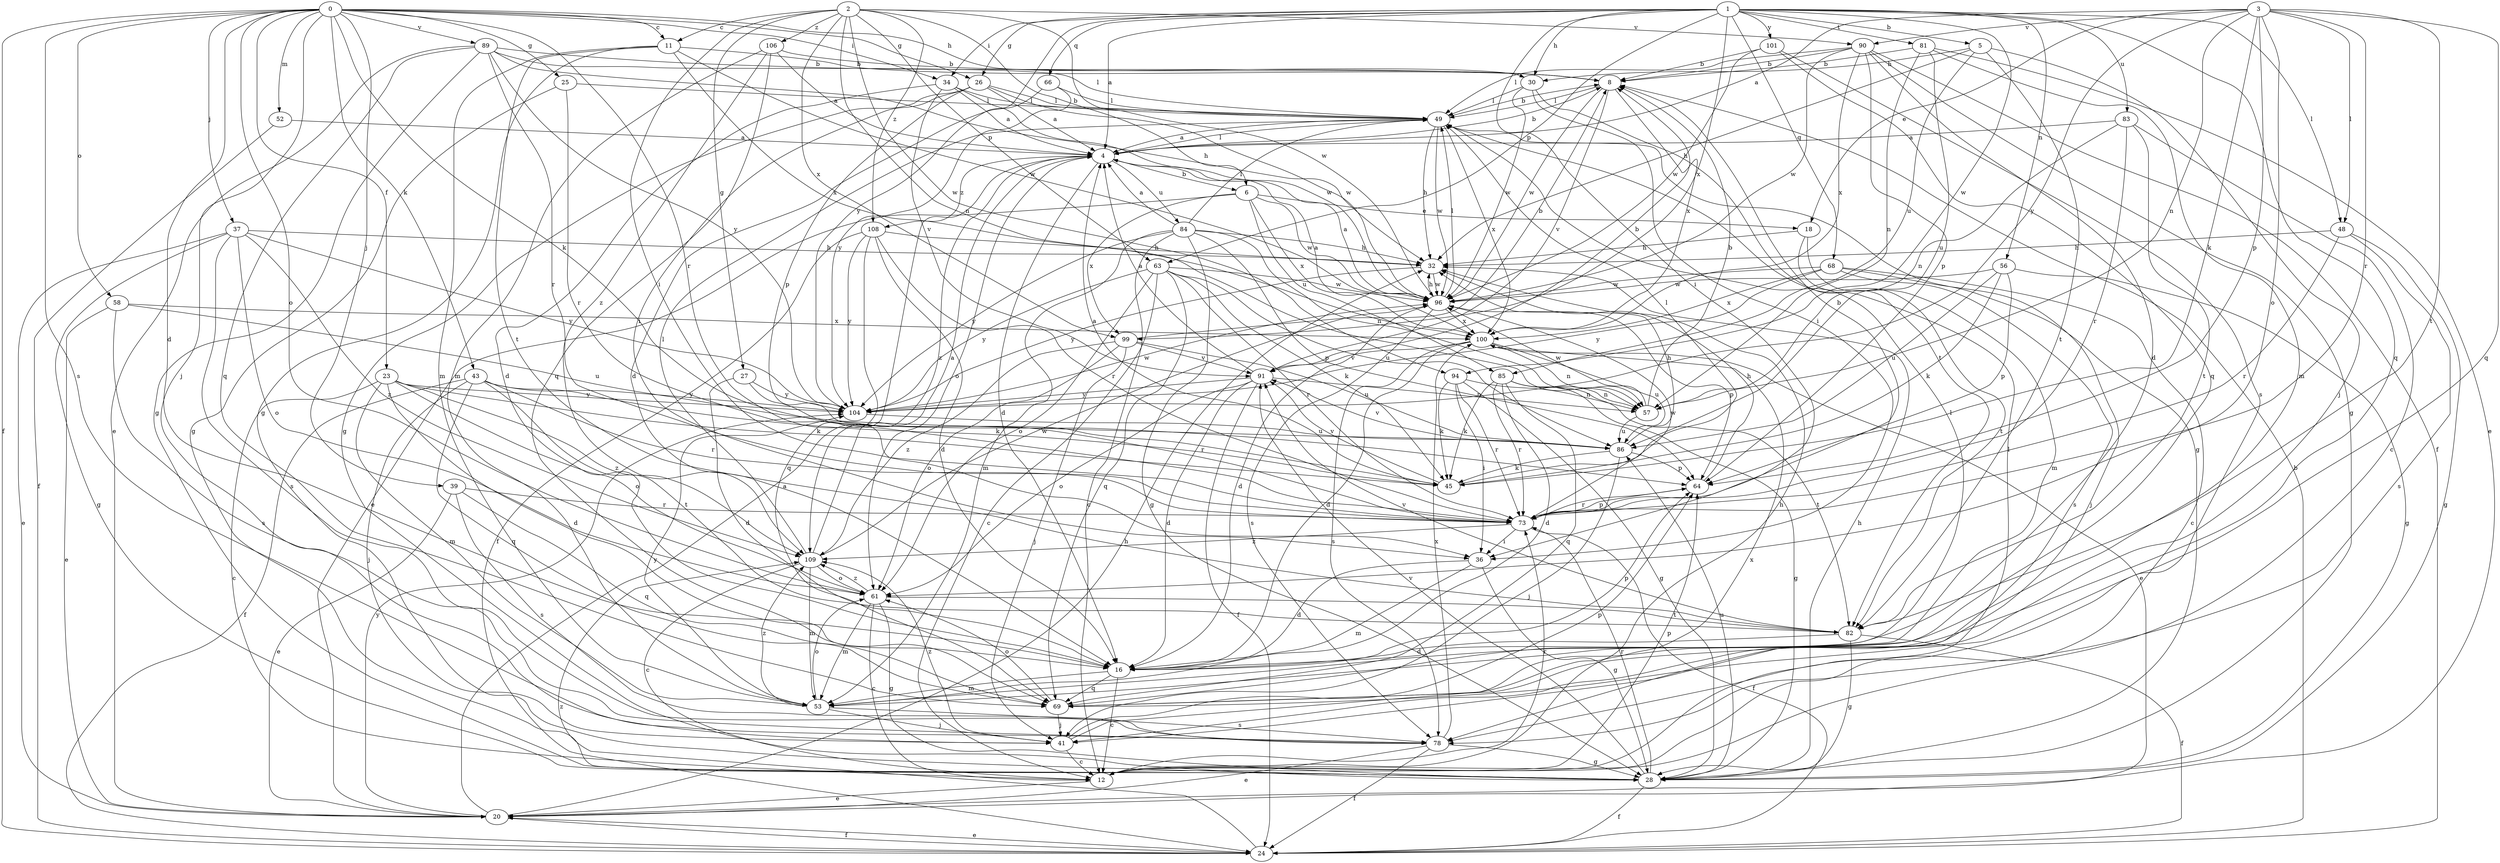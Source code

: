 strict digraph  {
0;
1;
2;
3;
4;
5;
6;
8;
11;
12;
16;
18;
20;
23;
24;
25;
26;
27;
28;
30;
32;
34;
36;
37;
39;
41;
43;
45;
48;
49;
52;
53;
56;
57;
58;
61;
63;
64;
66;
68;
69;
73;
78;
81;
82;
83;
84;
85;
86;
89;
90;
91;
94;
96;
99;
100;
101;
104;
106;
108;
109;
0 -> 11  [label=c];
0 -> 16  [label=d];
0 -> 23  [label=f];
0 -> 24  [label=f];
0 -> 25  [label=g];
0 -> 26  [label=g];
0 -> 30  [label=h];
0 -> 34  [label=i];
0 -> 37  [label=j];
0 -> 39  [label=j];
0 -> 41  [label=j];
0 -> 43  [label=k];
0 -> 45  [label=k];
0 -> 52  [label=m];
0 -> 58  [label=o];
0 -> 61  [label=o];
0 -> 73  [label=r];
0 -> 78  [label=s];
0 -> 89  [label=v];
1 -> 4  [label=a];
1 -> 5  [label=b];
1 -> 26  [label=g];
1 -> 30  [label=h];
1 -> 34  [label=i];
1 -> 36  [label=i];
1 -> 48  [label=l];
1 -> 56  [label=n];
1 -> 63  [label=p];
1 -> 66  [label=q];
1 -> 68  [label=q];
1 -> 69  [label=q];
1 -> 81  [label=t];
1 -> 83  [label=u];
1 -> 94  [label=w];
1 -> 99  [label=x];
1 -> 101  [label=y];
1 -> 104  [label=y];
2 -> 6  [label=b];
2 -> 11  [label=c];
2 -> 27  [label=g];
2 -> 36  [label=i];
2 -> 57  [label=n];
2 -> 63  [label=p];
2 -> 90  [label=v];
2 -> 94  [label=w];
2 -> 96  [label=w];
2 -> 99  [label=x];
2 -> 106  [label=z];
2 -> 108  [label=z];
3 -> 4  [label=a];
3 -> 18  [label=e];
3 -> 45  [label=k];
3 -> 48  [label=l];
3 -> 57  [label=n];
3 -> 61  [label=o];
3 -> 64  [label=p];
3 -> 69  [label=q];
3 -> 73  [label=r];
3 -> 82  [label=t];
3 -> 90  [label=v];
3 -> 104  [label=y];
4 -> 6  [label=b];
4 -> 8  [label=b];
4 -> 16  [label=d];
4 -> 49  [label=l];
4 -> 61  [label=o];
4 -> 84  [label=u];
4 -> 108  [label=z];
4 -> 109  [label=z];
5 -> 30  [label=h];
5 -> 32  [label=h];
5 -> 41  [label=j];
5 -> 82  [label=t];
5 -> 85  [label=u];
6 -> 18  [label=e];
6 -> 20  [label=e];
6 -> 85  [label=u];
6 -> 96  [label=w];
6 -> 99  [label=x];
6 -> 100  [label=x];
8 -> 49  [label=l];
8 -> 91  [label=v];
8 -> 96  [label=w];
8 -> 100  [label=x];
11 -> 8  [label=b];
11 -> 28  [label=g];
11 -> 53  [label=m];
11 -> 82  [label=t];
11 -> 96  [label=w];
11 -> 100  [label=x];
12 -> 20  [label=e];
12 -> 49  [label=l];
12 -> 64  [label=p];
12 -> 73  [label=r];
12 -> 100  [label=x];
16 -> 12  [label=c];
16 -> 53  [label=m];
16 -> 64  [label=p];
16 -> 69  [label=q];
18 -> 32  [label=h];
18 -> 53  [label=m];
18 -> 82  [label=t];
20 -> 4  [label=a];
20 -> 24  [label=f];
20 -> 32  [label=h];
20 -> 104  [label=y];
23 -> 12  [label=c];
23 -> 16  [label=d];
23 -> 45  [label=k];
23 -> 53  [label=m];
23 -> 61  [label=o];
23 -> 104  [label=y];
23 -> 109  [label=z];
24 -> 8  [label=b];
24 -> 20  [label=e];
24 -> 109  [label=z];
25 -> 28  [label=g];
25 -> 49  [label=l];
25 -> 73  [label=r];
26 -> 4  [label=a];
26 -> 28  [label=g];
26 -> 36  [label=i];
26 -> 49  [label=l];
26 -> 64  [label=p];
26 -> 96  [label=w];
27 -> 16  [label=d];
27 -> 73  [label=r];
27 -> 104  [label=y];
28 -> 24  [label=f];
28 -> 32  [label=h];
28 -> 73  [label=r];
28 -> 86  [label=u];
28 -> 91  [label=v];
30 -> 36  [label=i];
30 -> 49  [label=l];
30 -> 82  [label=t];
30 -> 96  [label=w];
32 -> 96  [label=w];
32 -> 104  [label=y];
34 -> 4  [label=a];
34 -> 16  [label=d];
34 -> 49  [label=l];
34 -> 91  [label=v];
34 -> 96  [label=w];
36 -> 16  [label=d];
36 -> 28  [label=g];
36 -> 53  [label=m];
37 -> 20  [label=e];
37 -> 28  [label=g];
37 -> 32  [label=h];
37 -> 61  [label=o];
37 -> 78  [label=s];
37 -> 104  [label=y];
37 -> 109  [label=z];
39 -> 20  [label=e];
39 -> 69  [label=q];
39 -> 73  [label=r];
39 -> 78  [label=s];
41 -> 12  [label=c];
41 -> 32  [label=h];
41 -> 64  [label=p];
41 -> 109  [label=z];
43 -> 24  [label=f];
43 -> 41  [label=j];
43 -> 45  [label=k];
43 -> 69  [label=q];
43 -> 73  [label=r];
43 -> 82  [label=t];
43 -> 104  [label=y];
45 -> 4  [label=a];
45 -> 49  [label=l];
45 -> 91  [label=v];
48 -> 28  [label=g];
48 -> 32  [label=h];
48 -> 73  [label=r];
48 -> 78  [label=s];
49 -> 4  [label=a];
49 -> 8  [label=b];
49 -> 28  [label=g];
49 -> 32  [label=h];
49 -> 96  [label=w];
49 -> 100  [label=x];
52 -> 4  [label=a];
52 -> 24  [label=f];
53 -> 41  [label=j];
53 -> 61  [label=o];
53 -> 78  [label=s];
53 -> 104  [label=y];
53 -> 109  [label=z];
56 -> 28  [label=g];
56 -> 45  [label=k];
56 -> 64  [label=p];
56 -> 86  [label=u];
56 -> 96  [label=w];
57 -> 8  [label=b];
57 -> 86  [label=u];
57 -> 96  [label=w];
58 -> 20  [label=e];
58 -> 78  [label=s];
58 -> 86  [label=u];
58 -> 100  [label=x];
61 -> 12  [label=c];
61 -> 28  [label=g];
61 -> 53  [label=m];
61 -> 82  [label=t];
61 -> 109  [label=z];
63 -> 12  [label=c];
63 -> 45  [label=k];
63 -> 61  [label=o];
63 -> 69  [label=q];
63 -> 73  [label=r];
63 -> 86  [label=u];
63 -> 96  [label=w];
63 -> 104  [label=y];
64 -> 32  [label=h];
64 -> 73  [label=r];
66 -> 16  [label=d];
66 -> 49  [label=l];
66 -> 104  [label=y];
68 -> 12  [label=c];
68 -> 41  [label=j];
68 -> 78  [label=s];
68 -> 96  [label=w];
68 -> 100  [label=x];
68 -> 104  [label=y];
69 -> 41  [label=j];
69 -> 49  [label=l];
69 -> 61  [label=o];
73 -> 8  [label=b];
73 -> 24  [label=f];
73 -> 36  [label=i];
73 -> 64  [label=p];
73 -> 96  [label=w];
73 -> 109  [label=z];
78 -> 20  [label=e];
78 -> 24  [label=f];
78 -> 28  [label=g];
78 -> 100  [label=x];
81 -> 8  [label=b];
81 -> 20  [label=e];
81 -> 53  [label=m];
81 -> 57  [label=n];
81 -> 86  [label=u];
82 -> 16  [label=d];
82 -> 24  [label=f];
82 -> 28  [label=g];
82 -> 91  [label=v];
83 -> 4  [label=a];
83 -> 12  [label=c];
83 -> 57  [label=n];
83 -> 73  [label=r];
83 -> 82  [label=t];
84 -> 4  [label=a];
84 -> 12  [label=c];
84 -> 28  [label=g];
84 -> 32  [label=h];
84 -> 49  [label=l];
84 -> 53  [label=m];
84 -> 57  [label=n];
84 -> 64  [label=p];
84 -> 104  [label=y];
85 -> 16  [label=d];
85 -> 28  [label=g];
85 -> 45  [label=k];
85 -> 57  [label=n];
85 -> 69  [label=q];
85 -> 73  [label=r];
85 -> 82  [label=t];
86 -> 32  [label=h];
86 -> 41  [label=j];
86 -> 45  [label=k];
86 -> 64  [label=p];
86 -> 91  [label=v];
89 -> 8  [label=b];
89 -> 20  [label=e];
89 -> 28  [label=g];
89 -> 32  [label=h];
89 -> 49  [label=l];
89 -> 69  [label=q];
89 -> 73  [label=r];
89 -> 104  [label=y];
90 -> 8  [label=b];
90 -> 16  [label=d];
90 -> 24  [label=f];
90 -> 28  [label=g];
90 -> 49  [label=l];
90 -> 64  [label=p];
90 -> 96  [label=w];
90 -> 100  [label=x];
91 -> 4  [label=a];
91 -> 8  [label=b];
91 -> 16  [label=d];
91 -> 24  [label=f];
91 -> 57  [label=n];
91 -> 61  [label=o];
91 -> 104  [label=y];
94 -> 28  [label=g];
94 -> 36  [label=i];
94 -> 45  [label=k];
94 -> 57  [label=n];
94 -> 73  [label=r];
96 -> 4  [label=a];
96 -> 16  [label=d];
96 -> 32  [label=h];
96 -> 49  [label=l];
96 -> 64  [label=p];
96 -> 78  [label=s];
96 -> 100  [label=x];
99 -> 8  [label=b];
99 -> 41  [label=j];
99 -> 61  [label=o];
99 -> 86  [label=u];
99 -> 91  [label=v];
99 -> 109  [label=z];
100 -> 4  [label=a];
100 -> 16  [label=d];
100 -> 20  [label=e];
100 -> 57  [label=n];
100 -> 78  [label=s];
100 -> 86  [label=u];
100 -> 91  [label=v];
101 -> 8  [label=b];
101 -> 69  [label=q];
101 -> 78  [label=s];
101 -> 96  [label=w];
104 -> 86  [label=u];
104 -> 96  [label=w];
106 -> 4  [label=a];
106 -> 8  [label=b];
106 -> 53  [label=m];
106 -> 69  [label=q];
106 -> 109  [label=z];
108 -> 16  [label=d];
108 -> 24  [label=f];
108 -> 32  [label=h];
108 -> 69  [label=q];
108 -> 73  [label=r];
108 -> 104  [label=y];
109 -> 4  [label=a];
109 -> 12  [label=c];
109 -> 49  [label=l];
109 -> 53  [label=m];
109 -> 61  [label=o];
109 -> 96  [label=w];
}
